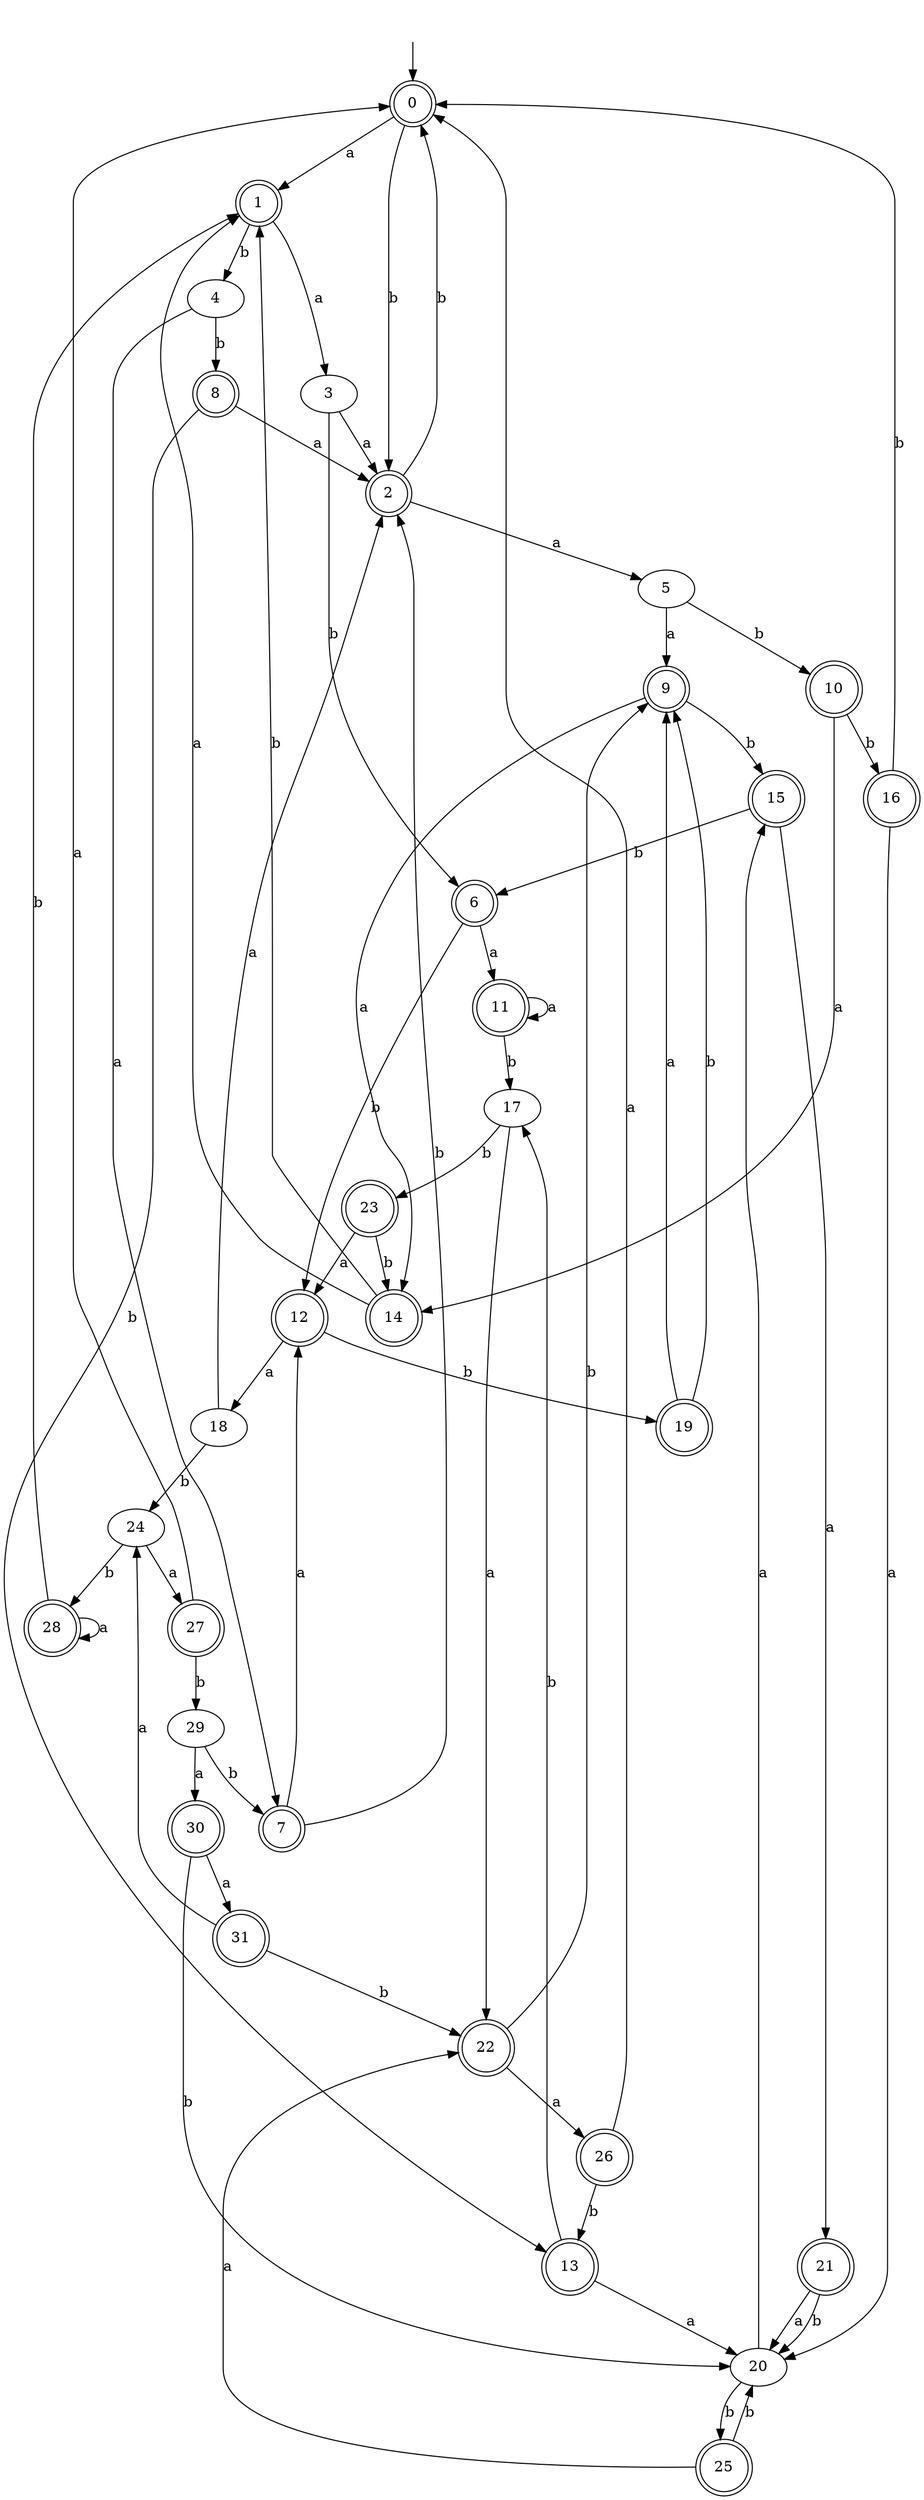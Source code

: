 digraph RandomDFA {
  __start0 [label="", shape=none];
  __start0 -> 0 [label=""];
  0 [shape=circle] [shape=doublecircle]
  0 -> 1 [label="a"]
  0 -> 2 [label="b"]
  1 [shape=doublecircle]
  1 -> 3 [label="a"]
  1 -> 4 [label="b"]
  2 [shape=doublecircle]
  2 -> 5 [label="a"]
  2 -> 0 [label="b"]
  3
  3 -> 2 [label="a"]
  3 -> 6 [label="b"]
  4
  4 -> 7 [label="a"]
  4 -> 8 [label="b"]
  5
  5 -> 9 [label="a"]
  5 -> 10 [label="b"]
  6 [shape=doublecircle]
  6 -> 11 [label="a"]
  6 -> 12 [label="b"]
  7 [shape=doublecircle]
  7 -> 12 [label="a"]
  7 -> 2 [label="b"]
  8 [shape=doublecircle]
  8 -> 2 [label="a"]
  8 -> 13 [label="b"]
  9 [shape=doublecircle]
  9 -> 14 [label="a"]
  9 -> 15 [label="b"]
  10 [shape=doublecircle]
  10 -> 14 [label="a"]
  10 -> 16 [label="b"]
  11 [shape=doublecircle]
  11 -> 11 [label="a"]
  11 -> 17 [label="b"]
  12 [shape=doublecircle]
  12 -> 18 [label="a"]
  12 -> 19 [label="b"]
  13 [shape=doublecircle]
  13 -> 20 [label="a"]
  13 -> 17 [label="b"]
  14 [shape=doublecircle]
  14 -> 1 [label="a"]
  14 -> 1 [label="b"]
  15 [shape=doublecircle]
  15 -> 21 [label="a"]
  15 -> 6 [label="b"]
  16 [shape=doublecircle]
  16 -> 20 [label="a"]
  16 -> 0 [label="b"]
  17
  17 -> 22 [label="a"]
  17 -> 23 [label="b"]
  18
  18 -> 2 [label="a"]
  18 -> 24 [label="b"]
  19 [shape=doublecircle]
  19 -> 9 [label="a"]
  19 -> 9 [label="b"]
  20
  20 -> 15 [label="a"]
  20 -> 25 [label="b"]
  21 [shape=doublecircle]
  21 -> 20 [label="a"]
  21 -> 20 [label="b"]
  22 [shape=doublecircle]
  22 -> 26 [label="a"]
  22 -> 9 [label="b"]
  23 [shape=doublecircle]
  23 -> 12 [label="a"]
  23 -> 14 [label="b"]
  24
  24 -> 27 [label="a"]
  24 -> 28 [label="b"]
  25 [shape=doublecircle]
  25 -> 22 [label="a"]
  25 -> 20 [label="b"]
  26 [shape=doublecircle]
  26 -> 0 [label="a"]
  26 -> 13 [label="b"]
  27 [shape=doublecircle]
  27 -> 0 [label="a"]
  27 -> 29 [label="b"]
  28 [shape=doublecircle]
  28 -> 28 [label="a"]
  28 -> 1 [label="b"]
  29
  29 -> 30 [label="a"]
  29 -> 7 [label="b"]
  30 [shape=doublecircle]
  30 -> 31 [label="a"]
  30 -> 20 [label="b"]
  31 [shape=doublecircle]
  31 -> 24 [label="a"]
  31 -> 22 [label="b"]
}
